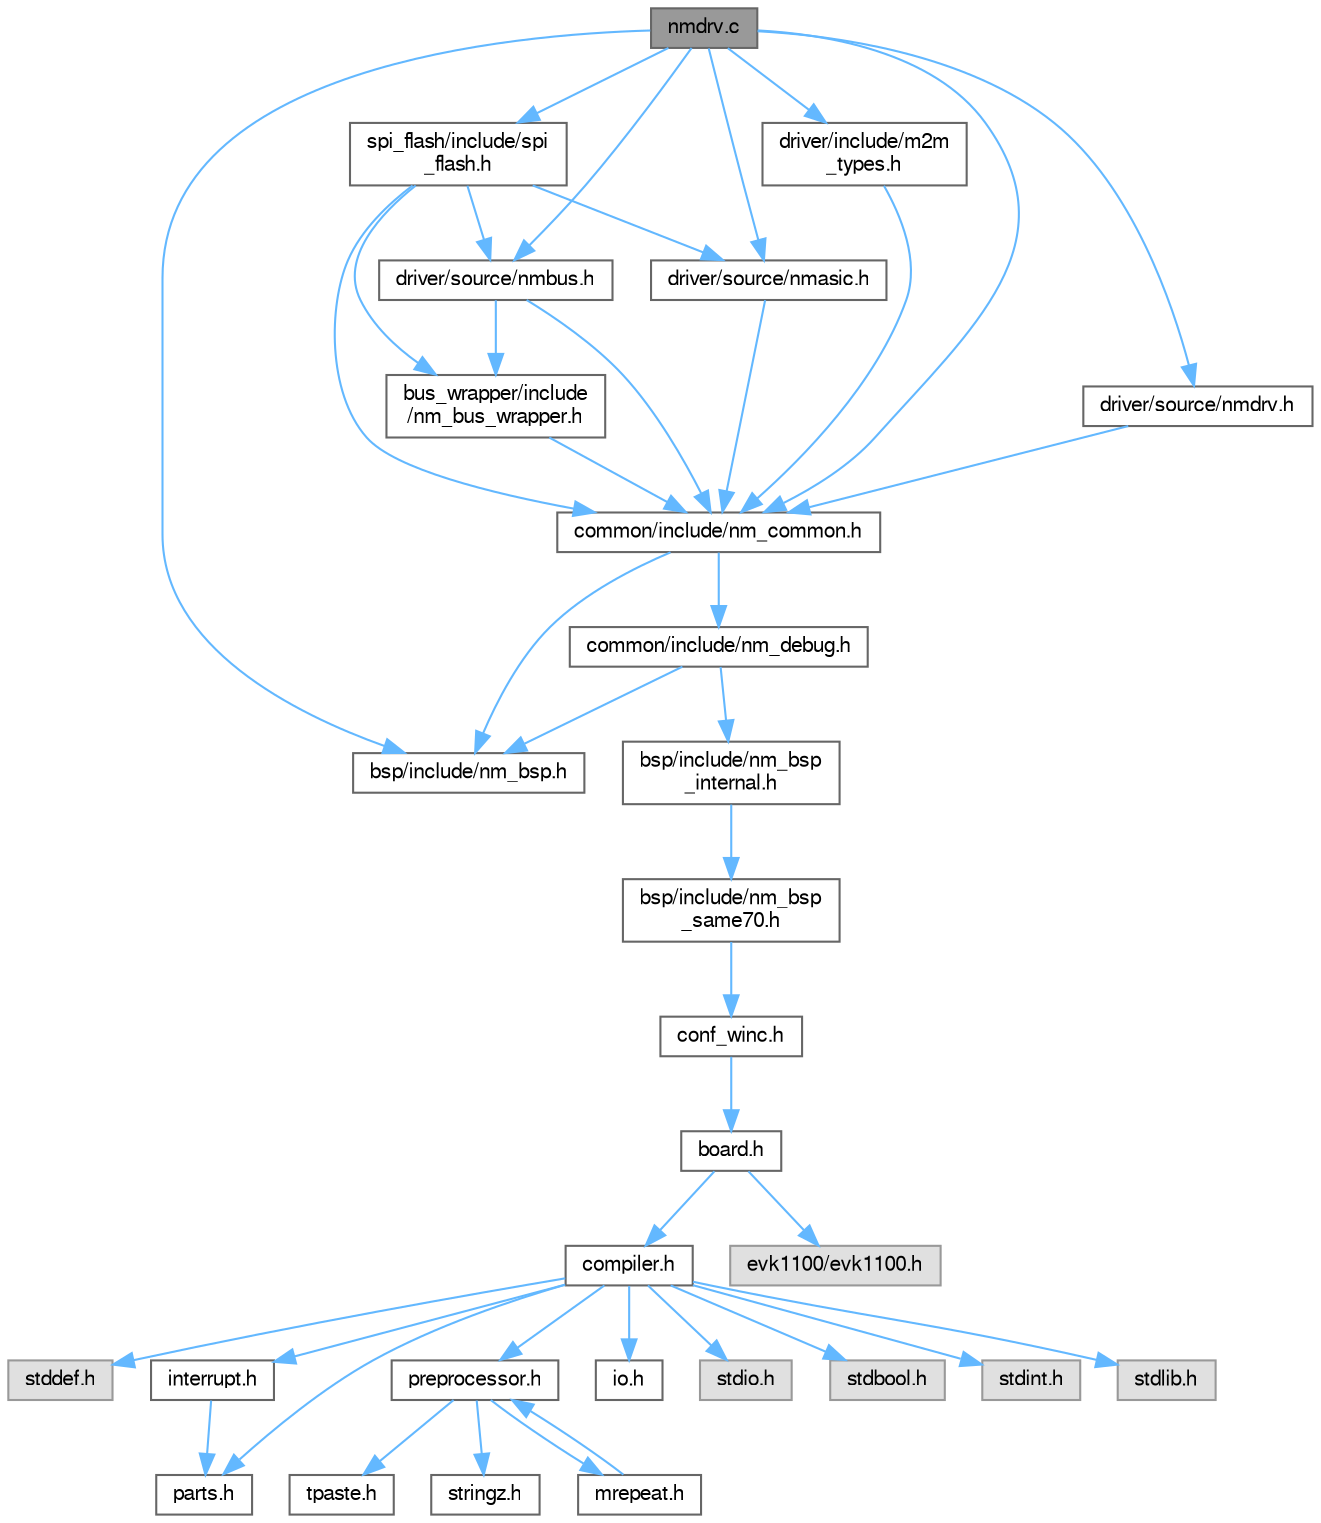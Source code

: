 digraph "nmdrv.c"
{
 // LATEX_PDF_SIZE
  bgcolor="transparent";
  edge [fontname=FreeSans,fontsize=10,labelfontname=FreeSans,labelfontsize=10];
  node [fontname=FreeSans,fontsize=10,shape=box,height=0.2,width=0.4];
  Node1 [label="nmdrv.c",height=0.2,width=0.4,color="gray40", fillcolor="grey60", style="filled", fontcolor="black",tooltip="This module contains NMC1000 M2M driver APIs implementation."];
  Node1 -> Node2 [color="steelblue1",style="solid"];
  Node2 [label="common/include/nm_common.h",height=0.2,width=0.4,color="grey40", fillcolor="white", style="filled",URL="$nm__common_8h.html",tooltip="WINC Driver Common API Declarations."];
  Node2 -> Node3 [color="steelblue1",style="solid"];
  Node3 [label="bsp/include/nm_bsp.h",height=0.2,width=0.4,color="grey40", fillcolor="white", style="filled",URL="$nm__bsp_8h.html",tooltip="WINC BSP API Declarations."];
  Node2 -> Node4 [color="steelblue1",style="solid"];
  Node4 [label="common/include/nm_debug.h",height=0.2,width=0.4,color="grey40", fillcolor="white", style="filled",URL="$nm__debug_8h.html",tooltip="This module contains debug APIs declarations."];
  Node4 -> Node3 [color="steelblue1",style="solid"];
  Node4 -> Node5 [color="steelblue1",style="solid"];
  Node5 [label="bsp/include/nm_bsp\l_internal.h",height=0.2,width=0.4,color="grey40", fillcolor="white", style="filled",URL="$nm__bsp__internal_8h.html",tooltip="This module contains NMC1500 BSP APIs declarations."];
  Node5 -> Node6 [color="steelblue1",style="solid"];
  Node6 [label="bsp/include/nm_bsp\l_same70.h",height=0.2,width=0.4,color="grey40", fillcolor="white", style="filled",URL="$nm__bsp__same70_8h.html",tooltip="This module contains SAME70 BSP APIs declarations."];
  Node6 -> Node7 [color="steelblue1",style="solid"];
  Node7 [label="conf_winc.h",height=0.2,width=0.4,color="grey40", fillcolor="white", style="filled",URL="$conf__winc_8h.html",tooltip="WINC1500 configuration."];
  Node7 -> Node8 [color="steelblue1",style="solid"];
  Node8 [label="board.h",height=0.2,width=0.4,color="grey40", fillcolor="white", style="filled",URL="$board_8h.html",tooltip="Standard board header file."];
  Node8 -> Node9 [color="steelblue1",style="solid"];
  Node9 [label="compiler.h",height=0.2,width=0.4,color="grey40", fillcolor="white", style="filled",URL="$compiler_8h.html",tooltip="Commonly used includes, types and macros."];
  Node9 -> Node10 [color="steelblue1",style="solid"];
  Node10 [label="stddef.h",height=0.2,width=0.4,color="grey60", fillcolor="#E0E0E0", style="filled",tooltip=" "];
  Node9 -> Node11 [color="steelblue1",style="solid"];
  Node11 [label="parts.h",height=0.2,width=0.4,color="grey40", fillcolor="white", style="filled",URL="$parts_8h.html",tooltip="Atmel part identification macros."];
  Node9 -> Node12 [color="steelblue1",style="solid"];
  Node12 [label="preprocessor.h",height=0.2,width=0.4,color="grey40", fillcolor="white", style="filled",URL="$preprocessor_8h.html",tooltip="Preprocessor utils."];
  Node12 -> Node13 [color="steelblue1",style="solid"];
  Node13 [label="tpaste.h",height=0.2,width=0.4,color="grey40", fillcolor="white", style="filled",URL="$tpaste_8h.html",tooltip="Preprocessor token pasting utils."];
  Node12 -> Node14 [color="steelblue1",style="solid"];
  Node14 [label="stringz.h",height=0.2,width=0.4,color="grey40", fillcolor="white", style="filled",URL="$stringz_8h.html",tooltip="Preprocessor stringizing utils."];
  Node12 -> Node15 [color="steelblue1",style="solid"];
  Node15 [label="mrepeat.h",height=0.2,width=0.4,color="grey40", fillcolor="white", style="filled",URL="$mrepeat_8h.html",tooltip="Preprocessor macro repeating utils."];
  Node15 -> Node12 [color="steelblue1",style="solid"];
  Node9 -> Node16 [color="steelblue1",style="solid"];
  Node16 [label="io.h",height=0.2,width=0.4,color="grey40", fillcolor="white", style="filled",URL="$io_8h.html",tooltip="Arch file for SAM."];
  Node9 -> Node17 [color="steelblue1",style="solid"];
  Node17 [label="stdio.h",height=0.2,width=0.4,color="grey60", fillcolor="#E0E0E0", style="filled",tooltip=" "];
  Node9 -> Node18 [color="steelblue1",style="solid"];
  Node18 [label="stdbool.h",height=0.2,width=0.4,color="grey60", fillcolor="#E0E0E0", style="filled",tooltip=" "];
  Node9 -> Node19 [color="steelblue1",style="solid"];
  Node19 [label="stdint.h",height=0.2,width=0.4,color="grey60", fillcolor="#E0E0E0", style="filled",tooltip=" "];
  Node9 -> Node20 [color="steelblue1",style="solid"];
  Node20 [label="stdlib.h",height=0.2,width=0.4,color="grey60", fillcolor="#E0E0E0", style="filled",tooltip=" "];
  Node9 -> Node21 [color="steelblue1",style="solid"];
  Node21 [label="interrupt.h",height=0.2,width=0.4,color="grey40", fillcolor="white", style="filled",URL="$interrupt_8h.html",tooltip="Global interrupt management for 8- and 32-bit AVR."];
  Node21 -> Node11 [color="steelblue1",style="solid"];
  Node8 -> Node22 [color="steelblue1",style="solid"];
  Node22 [label="evk1100/evk1100.h",height=0.2,width=0.4,color="grey60", fillcolor="#E0E0E0", style="filled",tooltip=" "];
  Node1 -> Node23 [color="steelblue1",style="solid"];
  Node23 [label="driver/source/nmbus.h",height=0.2,width=0.4,color="grey40", fillcolor="white", style="filled",URL="$nmbus_8h.html",tooltip="This module contains NMC1000 bus APIs implementation."];
  Node23 -> Node2 [color="steelblue1",style="solid"];
  Node23 -> Node24 [color="steelblue1",style="solid"];
  Node24 [label="bus_wrapper/include\l/nm_bus_wrapper.h",height=0.2,width=0.4,color="grey40", fillcolor="white", style="filled",URL="$nm__bus__wrapper_8h.html",tooltip="This module contains NMC1000 bus wrapper APIs declarations."];
  Node24 -> Node2 [color="steelblue1",style="solid"];
  Node1 -> Node3 [color="steelblue1",style="solid"];
  Node1 -> Node25 [color="steelblue1",style="solid"];
  Node25 [label="driver/source/nmdrv.h",height=0.2,width=0.4,color="grey40", fillcolor="white", style="filled",URL="$nmdrv_8h.html",tooltip="This module contains NMC1500 M2M driver APIs declarations."];
  Node25 -> Node2 [color="steelblue1",style="solid"];
  Node1 -> Node26 [color="steelblue1",style="solid"];
  Node26 [label="driver/source/nmasic.h",height=0.2,width=0.4,color="grey40", fillcolor="white", style="filled",URL="$nmasic_8h.html",tooltip="This module contains NMC1500 ASIC specific internal APIs."];
  Node26 -> Node2 [color="steelblue1",style="solid"];
  Node1 -> Node27 [color="steelblue1",style="solid"];
  Node27 [label="driver/include/m2m\l_types.h",height=0.2,width=0.4,color="grey40", fillcolor="white", style="filled",URL="$m2m__types_8h.html",tooltip="WINC Application Interface Internal Types."];
  Node27 -> Node2 [color="steelblue1",style="solid"];
  Node1 -> Node28 [color="steelblue1",style="solid"];
  Node28 [label="spi_flash/include/spi\l_flash.h",height=0.2,width=0.4,color="grey40", fillcolor="white", style="filled",URL="$spi__flash_8h.html",tooltip="WINC1500 SPI Flash."];
  Node28 -> Node2 [color="steelblue1",style="solid"];
  Node28 -> Node24 [color="steelblue1",style="solid"];
  Node28 -> Node23 [color="steelblue1",style="solid"];
  Node28 -> Node26 [color="steelblue1",style="solid"];
}
